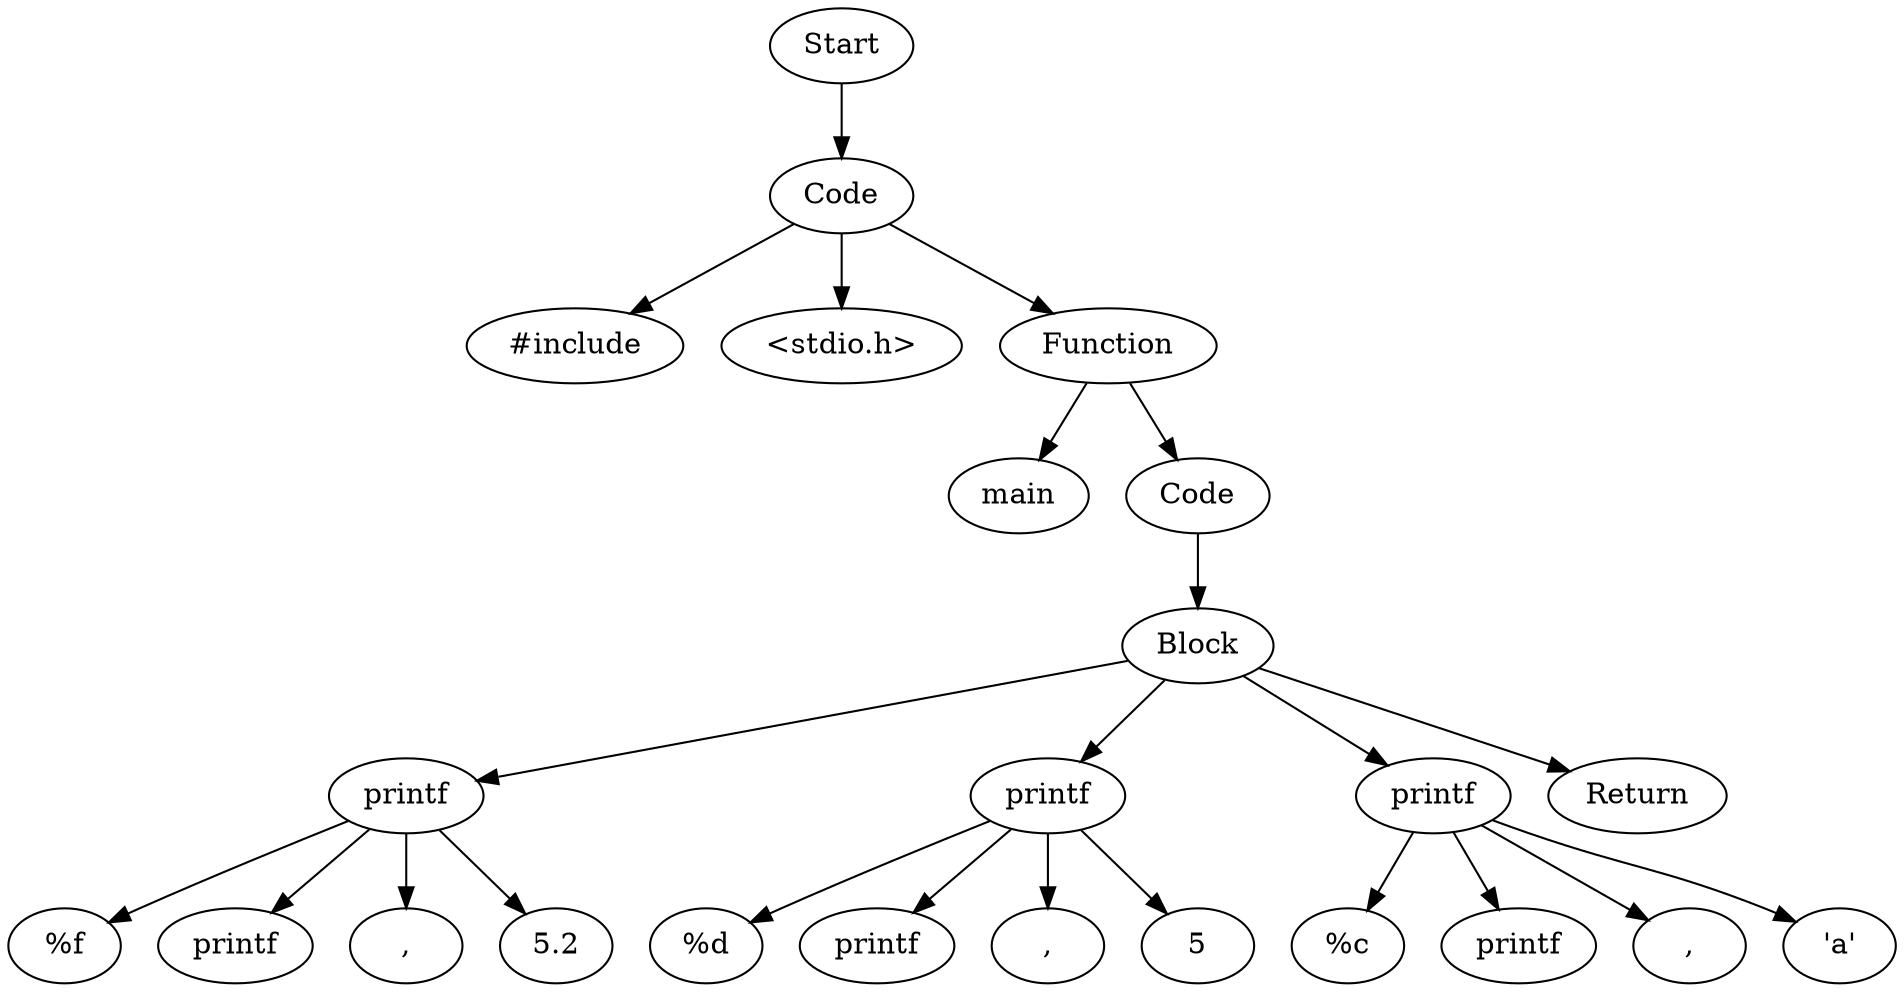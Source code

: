 digraph AST {
  "126425402698400" [label="Start"];
  "126425402698400" -> "126425402697104";
  "126425402697104" [label="Code"];
  "126425402697104" -> "126425402694464";
  "126425402697104" -> "126425402688896";
  "126425402697104" -> "126425402689856";
  "126425402694464" [label="#include"];
  "126425402688896" [label="<stdio.h>"];
  "126425402689856" [label="Function"];
  "126425402689856" -> "126425402693408";
  "126425402689856" -> "126425402695520";
  "126425402693408" [label="main"];
  "126425402695520" [label="Code"];
  "126425402695520" -> "126425402691632";
  "126425402691632" [label="Block"];
  "126425402691632" -> "126425402694992";
  "126425402691632" -> "126425402701664";
  "126425402691632" -> "126425402702288";
  "126425402691632" -> "126425402696192";
  "126425402694992" [label="printf"];
  "126425402694992" -> "126425402688224";
  "126425402694992" -> "126425402695184";
  "126425402694992" -> "126425402694944";
  "126425402694992" -> "126425402703056";
  "126425402688224" [label="%f"];
  "126425402695184" [label="printf"];
  "126425402694944" [label=","];
  "126425402703056" [label="5.2"];
  "126425402701664" [label="printf"];
  "126425402701664" -> "126425402695712";
  "126425402701664" -> "126425402699888";
  "126425402701664" -> "126425402702000";
  "126425402701664" -> "126425402698880";
  "126425402695712" [label="%d"];
  "126425402699888" [label="printf"];
  "126425402702000" [label=","];
  "126425402698880" [label="5"];
  "126425402702288" [label="printf"];
  "126425402702288" -> "126425402699168";
  "126425402702288" -> "126425402691152";
  "126425402702288" -> "126425402690912";
  "126425402702288" -> "126425402689904";
  "126425402699168" [label="%c"];
  "126425402691152" [label="printf"];
  "126425402690912" [label=","];
  "126425402689904" [label="'a'"];
  "126425402696192" [label="Return"];
}
